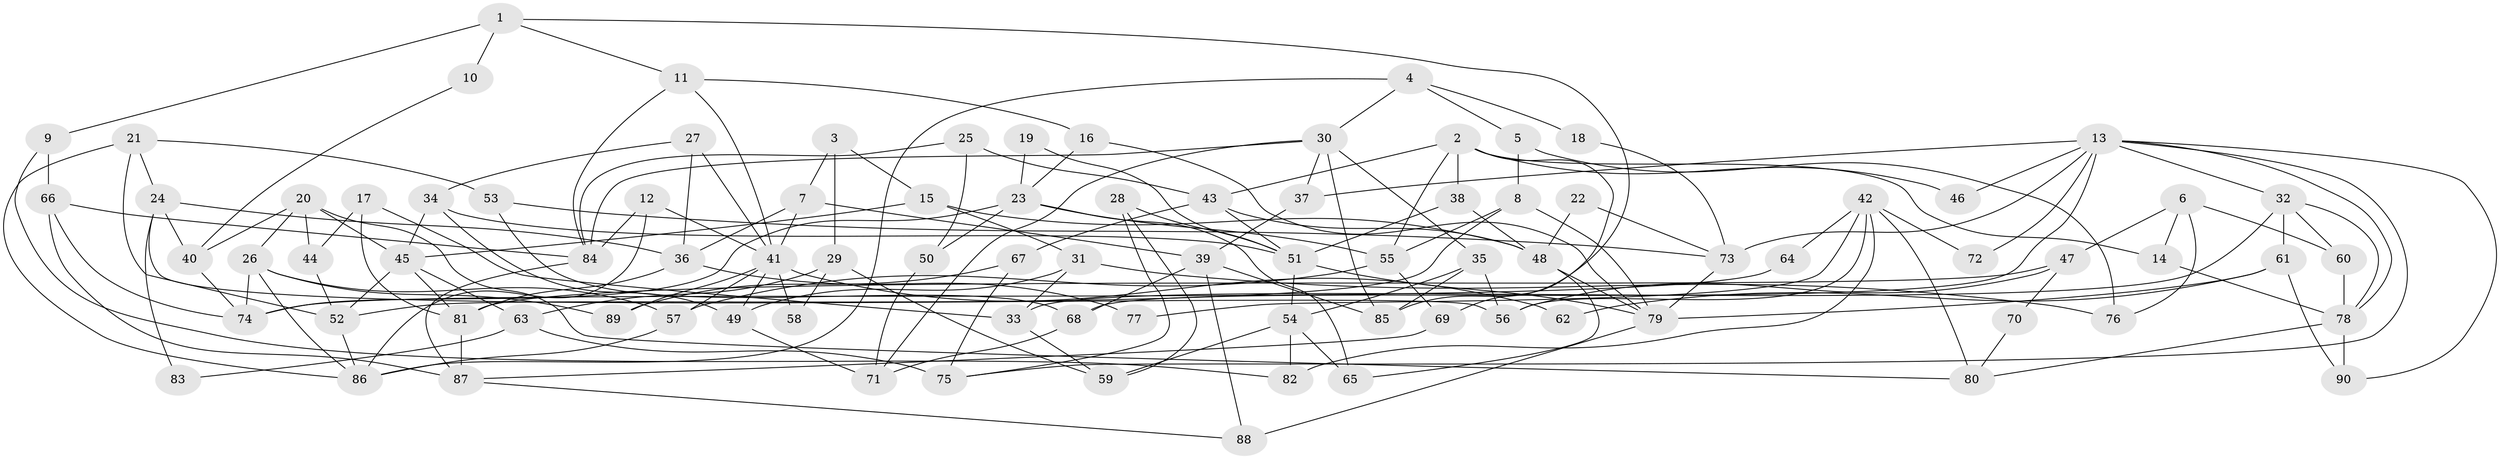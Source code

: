 // coarse degree distribution, {6: 0.09090909090909091, 5: 0.23636363636363636, 7: 0.2, 4: 0.18181818181818182, 3: 0.07272727272727272, 11: 0.01818181818181818, 2: 0.12727272727272726, 9: 0.01818181818181818, 8: 0.05454545454545454}
// Generated by graph-tools (version 1.1) at 2025/23/03/03/25 07:23:58]
// undirected, 90 vertices, 180 edges
graph export_dot {
graph [start="1"]
  node [color=gray90,style=filled];
  1;
  2;
  3;
  4;
  5;
  6;
  7;
  8;
  9;
  10;
  11;
  12;
  13;
  14;
  15;
  16;
  17;
  18;
  19;
  20;
  21;
  22;
  23;
  24;
  25;
  26;
  27;
  28;
  29;
  30;
  31;
  32;
  33;
  34;
  35;
  36;
  37;
  38;
  39;
  40;
  41;
  42;
  43;
  44;
  45;
  46;
  47;
  48;
  49;
  50;
  51;
  52;
  53;
  54;
  55;
  56;
  57;
  58;
  59;
  60;
  61;
  62;
  63;
  64;
  65;
  66;
  67;
  68;
  69;
  70;
  71;
  72;
  73;
  74;
  75;
  76;
  77;
  78;
  79;
  80;
  81;
  82;
  83;
  84;
  85;
  86;
  87;
  88;
  89;
  90;
  1 -- 85;
  1 -- 11;
  1 -- 9;
  1 -- 10;
  2 -- 38;
  2 -- 55;
  2 -- 14;
  2 -- 43;
  2 -- 46;
  2 -- 69;
  3 -- 15;
  3 -- 7;
  3 -- 29;
  4 -- 86;
  4 -- 30;
  4 -- 5;
  4 -- 18;
  5 -- 8;
  5 -- 76;
  6 -- 76;
  6 -- 14;
  6 -- 47;
  6 -- 60;
  7 -- 41;
  7 -- 36;
  7 -- 39;
  8 -- 52;
  8 -- 79;
  8 -- 55;
  9 -- 66;
  9 -- 82;
  10 -- 40;
  11 -- 41;
  11 -- 84;
  11 -- 16;
  12 -- 41;
  12 -- 86;
  12 -- 84;
  13 -- 32;
  13 -- 90;
  13 -- 37;
  13 -- 46;
  13 -- 68;
  13 -- 72;
  13 -- 73;
  13 -- 75;
  13 -- 78;
  14 -- 78;
  15 -- 45;
  15 -- 48;
  15 -- 31;
  16 -- 79;
  16 -- 23;
  17 -- 81;
  17 -- 33;
  17 -- 44;
  18 -- 73;
  19 -- 51;
  19 -- 23;
  20 -- 40;
  20 -- 44;
  20 -- 26;
  20 -- 45;
  20 -- 80;
  21 -- 52;
  21 -- 53;
  21 -- 24;
  21 -- 86;
  22 -- 48;
  22 -- 73;
  23 -- 50;
  23 -- 55;
  23 -- 65;
  23 -- 74;
  24 -- 36;
  24 -- 40;
  24 -- 56;
  24 -- 83;
  25 -- 84;
  25 -- 43;
  25 -- 50;
  26 -- 57;
  26 -- 74;
  26 -- 86;
  26 -- 89;
  27 -- 41;
  27 -- 34;
  27 -- 36;
  28 -- 51;
  28 -- 75;
  28 -- 59;
  29 -- 59;
  29 -- 58;
  29 -- 63;
  30 -- 71;
  30 -- 84;
  30 -- 35;
  30 -- 37;
  30 -- 85;
  31 -- 33;
  31 -- 49;
  31 -- 76;
  32 -- 78;
  32 -- 60;
  32 -- 33;
  32 -- 61;
  33 -- 59;
  34 -- 49;
  34 -- 45;
  34 -- 51;
  35 -- 85;
  35 -- 54;
  35 -- 56;
  36 -- 81;
  36 -- 77;
  37 -- 39;
  38 -- 51;
  38 -- 48;
  39 -- 68;
  39 -- 85;
  39 -- 88;
  40 -- 74;
  41 -- 57;
  41 -- 89;
  41 -- 49;
  41 -- 58;
  41 -- 62;
  42 -- 56;
  42 -- 82;
  42 -- 64;
  42 -- 72;
  42 -- 77;
  42 -- 80;
  43 -- 51;
  43 -- 48;
  43 -- 67;
  44 -- 52;
  45 -- 81;
  45 -- 52;
  45 -- 63;
  47 -- 56;
  47 -- 70;
  47 -- 81;
  48 -- 65;
  48 -- 79;
  49 -- 71;
  50 -- 71;
  51 -- 79;
  51 -- 54;
  52 -- 86;
  53 -- 73;
  53 -- 68;
  54 -- 59;
  54 -- 65;
  54 -- 82;
  55 -- 57;
  55 -- 69;
  57 -- 86;
  60 -- 78;
  61 -- 79;
  61 -- 62;
  61 -- 90;
  63 -- 75;
  63 -- 83;
  64 -- 74;
  66 -- 74;
  66 -- 87;
  66 -- 84;
  67 -- 75;
  67 -- 89;
  68 -- 71;
  69 -- 87;
  70 -- 80;
  73 -- 79;
  78 -- 80;
  78 -- 90;
  79 -- 88;
  81 -- 87;
  84 -- 87;
  87 -- 88;
}
